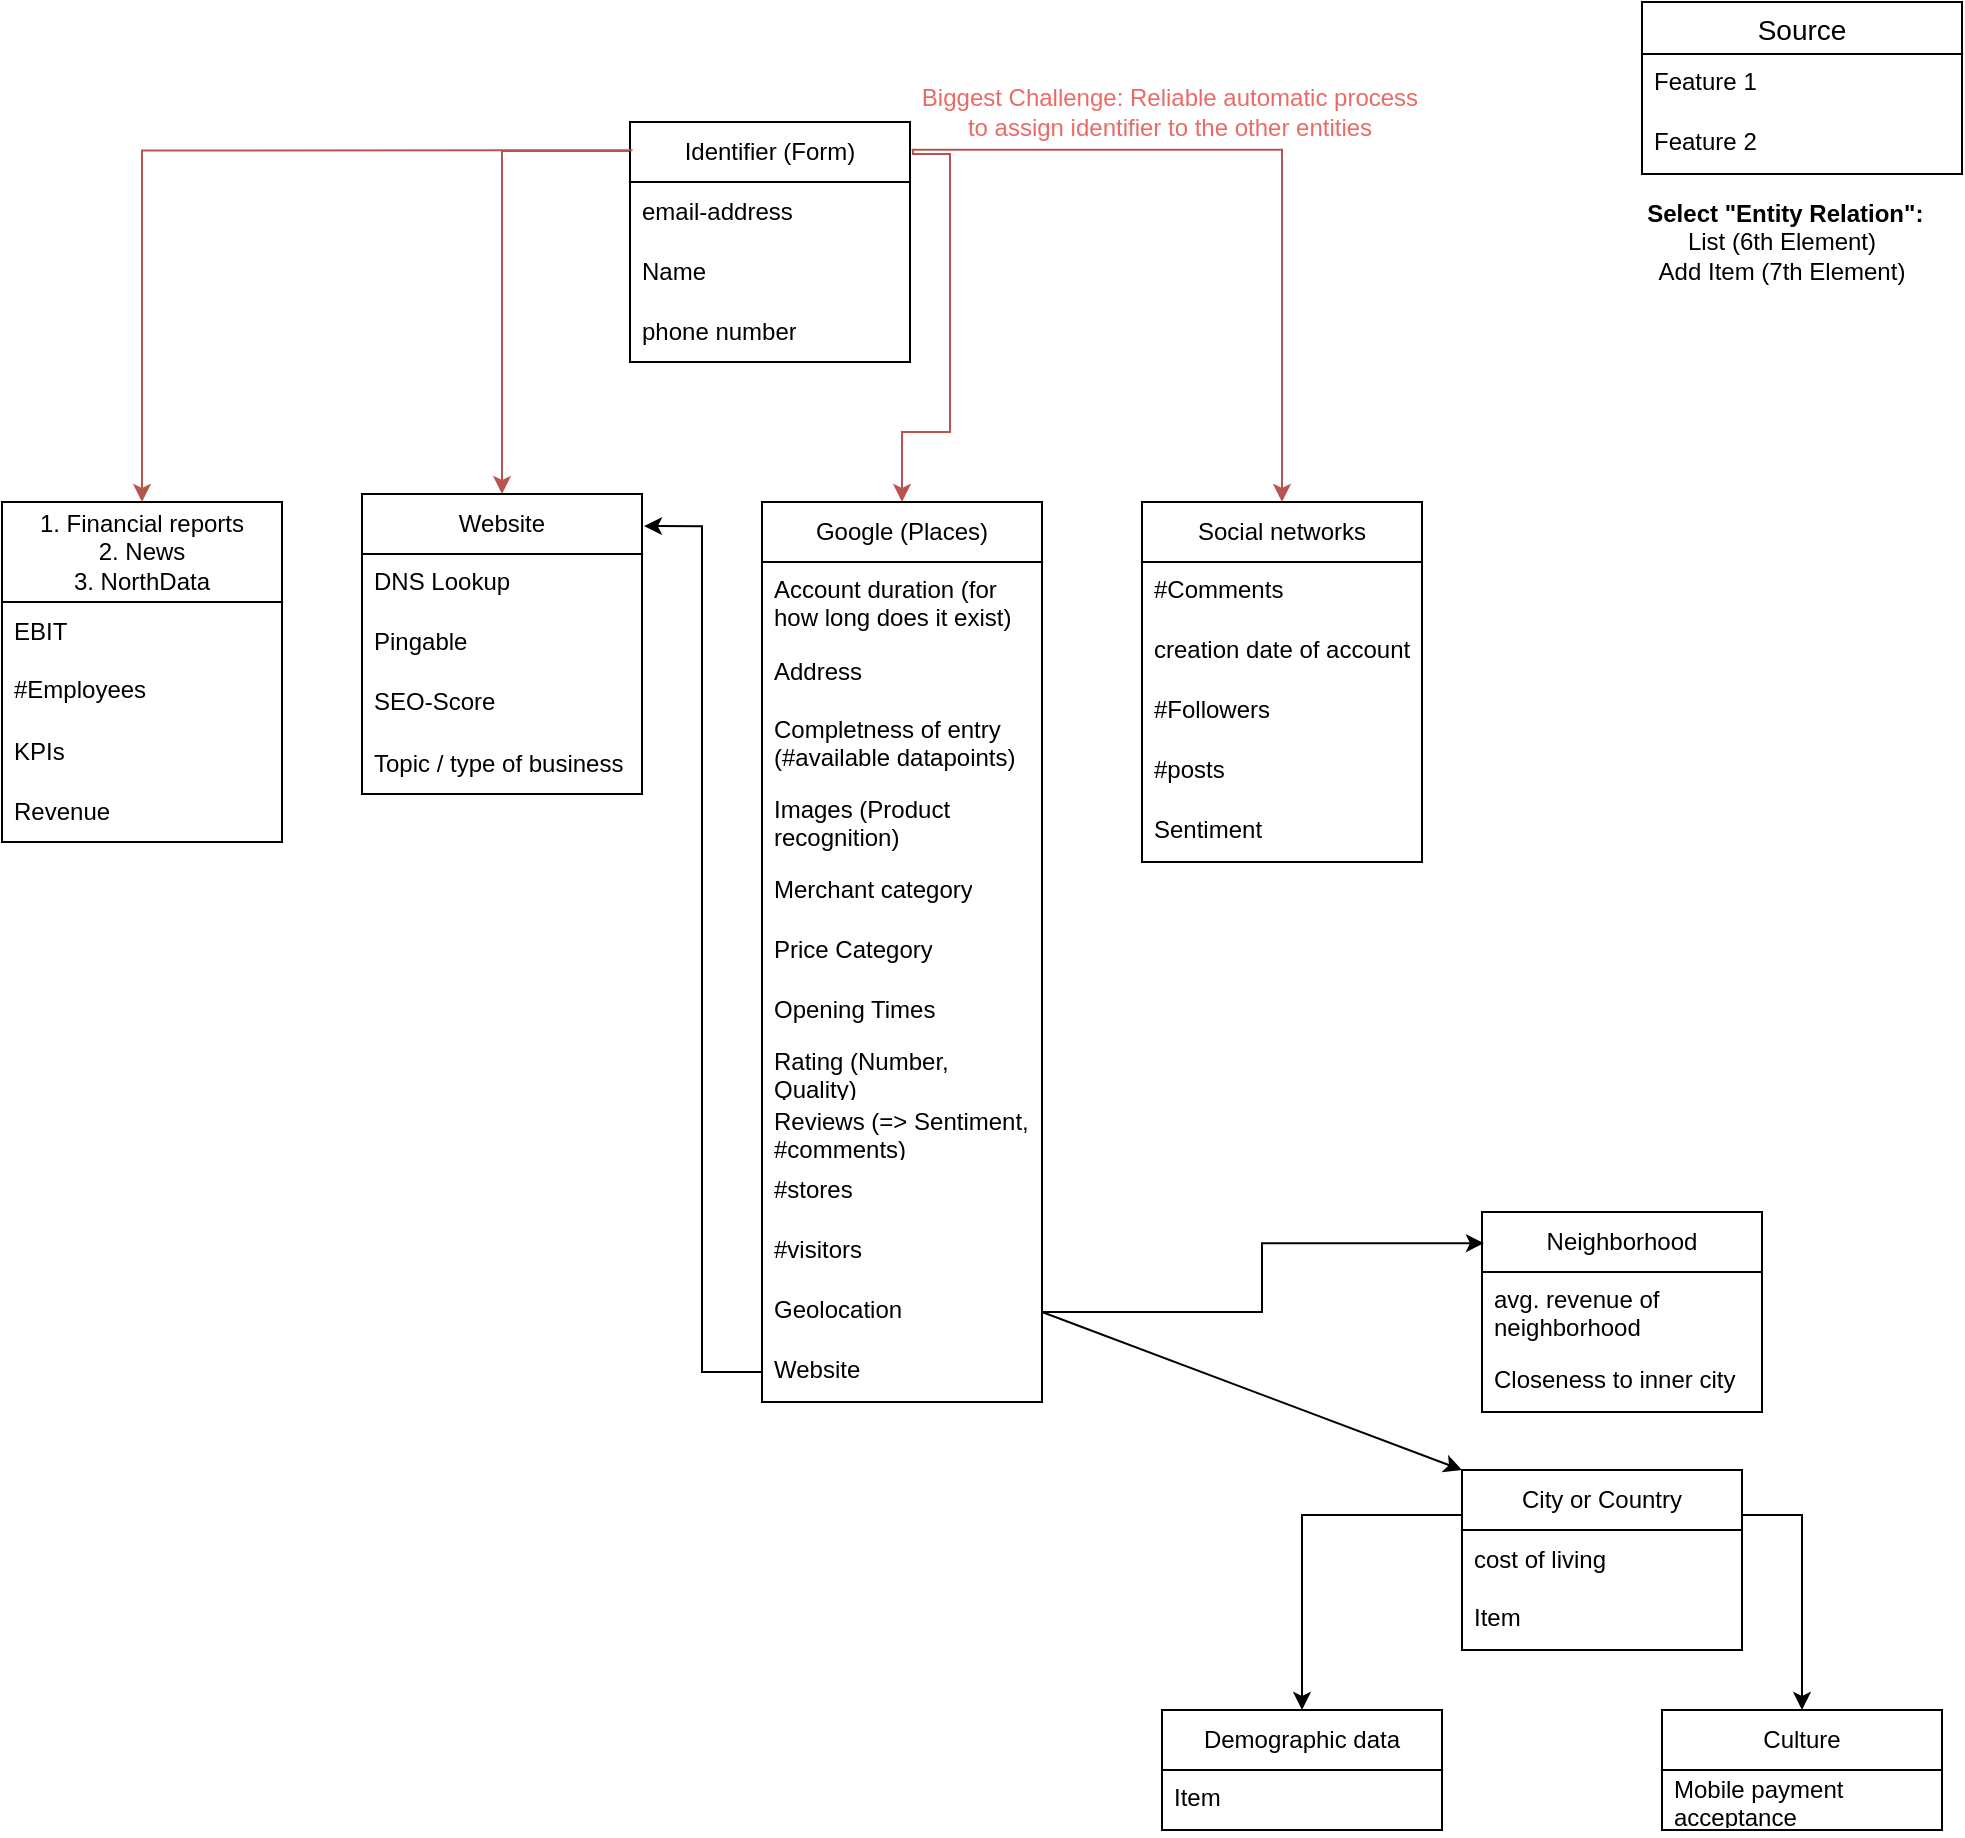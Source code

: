 <mxfile version="22.0.8" type="device">
  <diagram name="Seite-1" id="UUuustUImdhG03Mf1kPU">
    <mxGraphModel dx="1434" dy="754" grid="1" gridSize="10" guides="1" tooltips="1" connect="1" arrows="1" fold="1" page="1" pageScale="1" pageWidth="827" pageHeight="1169" math="0" shadow="0">
      <root>
        <mxCell id="0" />
        <mxCell id="1" parent="0" />
        <mxCell id="t2PR1HFgGHEHyMLREC1b-1" value="&lt;div&gt;1. Financial reports&lt;/div&gt;&lt;div&gt;2. News&lt;br&gt;&lt;/div&gt;&lt;div&gt;3. NorthData&lt;/div&gt;" style="swimlane;fontStyle=0;childLayout=stackLayout;horizontal=1;startSize=50;horizontalStack=0;resizeParent=1;resizeParentMax=0;resizeLast=0;collapsible=1;marginBottom=0;whiteSpace=wrap;html=1;" parent="1" vertex="1">
          <mxGeometry x="30" y="260" width="140" height="170" as="geometry">
            <mxRectangle x="40" y="150" width="60" height="30" as="alternateBounds" />
          </mxGeometry>
        </mxCell>
        <mxCell id="t2PR1HFgGHEHyMLREC1b-4" value="EBIT" style="text;strokeColor=none;fillColor=none;align=left;verticalAlign=middle;spacingLeft=4;spacingRight=4;overflow=hidden;points=[[0,0.5],[1,0.5]];portConstraint=eastwest;rotatable=0;whiteSpace=wrap;html=1;" parent="t2PR1HFgGHEHyMLREC1b-1" vertex="1">
          <mxGeometry y="50" width="140" height="30" as="geometry" />
        </mxCell>
        <mxCell id="Y78iXLwfa2szWXZZDduz-14" value="#Employees" style="text;strokeColor=none;fillColor=none;spacingLeft=4;spacingRight=4;overflow=hidden;rotatable=0;points=[[0,0.5],[1,0.5]];portConstraint=eastwest;fontSize=12;whiteSpace=wrap;html=1;" parent="t2PR1HFgGHEHyMLREC1b-1" vertex="1">
          <mxGeometry y="80" width="140" height="30" as="geometry" />
        </mxCell>
        <mxCell id="t2PR1HFgGHEHyMLREC1b-3" value="KPIs" style="text;strokeColor=none;fillColor=none;align=left;verticalAlign=middle;spacingLeft=4;spacingRight=4;overflow=hidden;points=[[0,0.5],[1,0.5]];portConstraint=eastwest;rotatable=0;whiteSpace=wrap;html=1;" parent="t2PR1HFgGHEHyMLREC1b-1" vertex="1">
          <mxGeometry y="110" width="140" height="30" as="geometry" />
        </mxCell>
        <mxCell id="t2PR1HFgGHEHyMLREC1b-2" value="Revenue" style="text;strokeColor=none;fillColor=none;align=left;verticalAlign=middle;spacingLeft=4;spacingRight=4;overflow=hidden;points=[[0,0.5],[1,0.5]];portConstraint=eastwest;rotatable=0;whiteSpace=wrap;html=1;" parent="t2PR1HFgGHEHyMLREC1b-1" vertex="1">
          <mxGeometry y="140" width="140" height="30" as="geometry" />
        </mxCell>
        <mxCell id="t2PR1HFgGHEHyMLREC1b-55" style="edgeStyle=orthogonalEdgeStyle;rounded=0;orthogonalLoop=1;jettySize=auto;html=1;exitX=1.011;exitY=0.116;exitDx=0;exitDy=0;fillColor=#f8cecc;strokeColor=#B85450;exitPerimeter=0;" parent="1" source="t2PR1HFgGHEHyMLREC1b-9" target="t2PR1HFgGHEHyMLREC1b-27" edge="1">
          <mxGeometry relative="1" as="geometry">
            <Array as="points">
              <mxPoint x="485" y="86" />
              <mxPoint x="504" y="86" />
              <mxPoint x="504" y="225" />
              <mxPoint x="480" y="225" />
            </Array>
          </mxGeometry>
        </mxCell>
        <mxCell id="t2PR1HFgGHEHyMLREC1b-56" style="edgeStyle=orthogonalEdgeStyle;rounded=0;orthogonalLoop=1;jettySize=auto;html=1;entryX=0.5;entryY=0;entryDx=0;entryDy=0;fillColor=#f8cecc;strokeColor=#B85450;exitX=0.001;exitY=0.121;exitDx=0;exitDy=0;exitPerimeter=0;" parent="1" source="t2PR1HFgGHEHyMLREC1b-9" target="t2PR1HFgGHEHyMLREC1b-17" edge="1">
          <mxGeometry relative="1" as="geometry">
            <mxPoint x="340" y="90" as="sourcePoint" />
          </mxGeometry>
        </mxCell>
        <mxCell id="t2PR1HFgGHEHyMLREC1b-9" value="Identifier (Form)" style="swimlane;fontStyle=0;childLayout=stackLayout;horizontal=1;startSize=30;horizontalStack=0;resizeParent=1;resizeParentMax=0;resizeLast=0;collapsible=1;marginBottom=0;whiteSpace=wrap;html=1;" parent="1" vertex="1">
          <mxGeometry x="344" y="70" width="140" height="120" as="geometry">
            <mxRectangle x="344" y="70" width="60" height="30" as="alternateBounds" />
          </mxGeometry>
        </mxCell>
        <mxCell id="t2PR1HFgGHEHyMLREC1b-11" value="email-address" style="text;strokeColor=none;fillColor=none;align=left;verticalAlign=middle;spacingLeft=4;spacingRight=4;overflow=hidden;points=[[0,0.5],[1,0.5]];portConstraint=eastwest;rotatable=0;whiteSpace=wrap;html=1;" parent="t2PR1HFgGHEHyMLREC1b-9" vertex="1">
          <mxGeometry y="30" width="140" height="30" as="geometry" />
        </mxCell>
        <mxCell id="t2PR1HFgGHEHyMLREC1b-10" value="Name" style="text;strokeColor=none;fillColor=none;align=left;verticalAlign=middle;spacingLeft=4;spacingRight=4;overflow=hidden;points=[[0,0.5],[1,0.5]];portConstraint=eastwest;rotatable=0;whiteSpace=wrap;html=1;" parent="t2PR1HFgGHEHyMLREC1b-9" vertex="1">
          <mxGeometry y="60" width="140" height="30" as="geometry" />
        </mxCell>
        <mxCell id="t2PR1HFgGHEHyMLREC1b-12" value="phone number" style="text;strokeColor=none;fillColor=none;align=left;verticalAlign=middle;spacingLeft=4;spacingRight=4;overflow=hidden;points=[[0,0.5],[1,0.5]];portConstraint=eastwest;rotatable=0;whiteSpace=wrap;html=1;" parent="t2PR1HFgGHEHyMLREC1b-9" vertex="1">
          <mxGeometry y="90" width="140" height="30" as="geometry" />
        </mxCell>
        <mxCell id="t2PR1HFgGHEHyMLREC1b-17" value="Website" style="swimlane;fontStyle=0;childLayout=stackLayout;horizontal=1;startSize=30;horizontalStack=0;resizeParent=1;resizeParentMax=0;resizeLast=0;collapsible=1;marginBottom=0;whiteSpace=wrap;html=1;" parent="1" vertex="1">
          <mxGeometry x="210" y="256" width="140" height="150" as="geometry">
            <mxRectangle x="40" y="150" width="60" height="30" as="alternateBounds" />
          </mxGeometry>
        </mxCell>
        <mxCell id="Y78iXLwfa2szWXZZDduz-3" value="DNS Lookup" style="text;strokeColor=none;fillColor=none;spacingLeft=4;spacingRight=4;overflow=hidden;rotatable=0;points=[[0,0.5],[1,0.5]];portConstraint=eastwest;fontSize=12;whiteSpace=wrap;html=1;" parent="t2PR1HFgGHEHyMLREC1b-17" vertex="1">
          <mxGeometry y="30" width="140" height="30" as="geometry" />
        </mxCell>
        <mxCell id="Y78iXLwfa2szWXZZDduz-1" value="Pingable" style="text;strokeColor=none;fillColor=none;spacingLeft=4;spacingRight=4;overflow=hidden;rotatable=0;points=[[0,0.5],[1,0.5]];portConstraint=eastwest;fontSize=12;whiteSpace=wrap;html=1;" parent="t2PR1HFgGHEHyMLREC1b-17" vertex="1">
          <mxGeometry y="60" width="140" height="30" as="geometry" />
        </mxCell>
        <mxCell id="Y78iXLwfa2szWXZZDduz-2" value="SEO-Score" style="text;strokeColor=none;fillColor=none;spacingLeft=4;spacingRight=4;overflow=hidden;rotatable=0;points=[[0,0.5],[1,0.5]];portConstraint=eastwest;fontSize=12;whiteSpace=wrap;html=1;" parent="t2PR1HFgGHEHyMLREC1b-17" vertex="1">
          <mxGeometry y="90" width="140" height="30" as="geometry" />
        </mxCell>
        <mxCell id="t2PR1HFgGHEHyMLREC1b-19" value="Topic / type of business" style="text;strokeColor=none;fillColor=none;align=left;verticalAlign=middle;spacingLeft=4;spacingRight=4;overflow=hidden;points=[[0,0.5],[1,0.5]];portConstraint=eastwest;rotatable=0;whiteSpace=wrap;html=1;" parent="t2PR1HFgGHEHyMLREC1b-17" vertex="1">
          <mxGeometry y="120" width="140" height="30" as="geometry" />
        </mxCell>
        <mxCell id="t2PR1HFgGHEHyMLREC1b-25" value="Demographic data" style="swimlane;fontStyle=0;childLayout=stackLayout;horizontal=1;startSize=30;horizontalStack=0;resizeParent=1;resizeParentMax=0;resizeLast=0;collapsible=1;marginBottom=0;whiteSpace=wrap;html=1;" parent="1" vertex="1">
          <mxGeometry x="610" y="864" width="140" height="60" as="geometry">
            <mxRectangle x="40" y="150" width="60" height="30" as="alternateBounds" />
          </mxGeometry>
        </mxCell>
        <mxCell id="t2PR1HFgGHEHyMLREC1b-71" value="Item" style="text;strokeColor=none;fillColor=none;spacingLeft=4;spacingRight=4;overflow=hidden;rotatable=0;points=[[0,0.5],[1,0.5]];portConstraint=eastwest;fontSize=12;whiteSpace=wrap;html=1;" parent="t2PR1HFgGHEHyMLREC1b-25" vertex="1">
          <mxGeometry y="30" width="140" height="30" as="geometry" />
        </mxCell>
        <mxCell id="t2PR1HFgGHEHyMLREC1b-62" style="edgeStyle=orthogonalEdgeStyle;rounded=0;orthogonalLoop=1;jettySize=auto;html=1;exitX=1;exitY=0.25;exitDx=0;exitDy=0;entryX=0.5;entryY=0;entryDx=0;entryDy=0;" parent="1" source="Y78iXLwfa2szWXZZDduz-6" target="t2PR1HFgGHEHyMLREC1b-35" edge="1">
          <mxGeometry relative="1" as="geometry" />
        </mxCell>
        <mxCell id="t2PR1HFgGHEHyMLREC1b-27" value="Google (Places)" style="swimlane;fontStyle=0;childLayout=stackLayout;horizontal=1;startSize=30;horizontalStack=0;resizeParent=1;resizeParentMax=0;resizeLast=0;collapsible=1;marginBottom=0;whiteSpace=wrap;html=1;" parent="1" vertex="1">
          <mxGeometry x="410" y="260" width="140" height="450" as="geometry">
            <mxRectangle x="410" y="260" width="60" height="30" as="alternateBounds" />
          </mxGeometry>
        </mxCell>
        <mxCell id="Y78iXLwfa2szWXZZDduz-15" value="Account duration (for how long does it exist)&lt;br&gt;" style="text;strokeColor=none;fillColor=none;spacingLeft=4;spacingRight=4;overflow=hidden;rotatable=0;points=[[0,0.5],[1,0.5]];portConstraint=eastwest;fontSize=12;whiteSpace=wrap;html=1;" parent="t2PR1HFgGHEHyMLREC1b-27" vertex="1">
          <mxGeometry y="30" width="140" height="40" as="geometry" />
        </mxCell>
        <mxCell id="t2PR1HFgGHEHyMLREC1b-30" value="Address" style="text;strokeColor=none;fillColor=none;align=left;verticalAlign=middle;spacingLeft=4;spacingRight=4;overflow=hidden;points=[[0,0.5],[1,0.5]];portConstraint=eastwest;rotatable=0;whiteSpace=wrap;html=1;" parent="t2PR1HFgGHEHyMLREC1b-27" vertex="1">
          <mxGeometry y="70" width="140" height="30" as="geometry" />
        </mxCell>
        <mxCell id="Y78iXLwfa2szWXZZDduz-22" value="Completness of entry (#available datapoints)" style="text;strokeColor=none;fillColor=none;spacingLeft=4;spacingRight=4;overflow=hidden;rotatable=0;points=[[0,0.5],[1,0.5]];portConstraint=eastwest;fontSize=12;whiteSpace=wrap;html=1;" parent="t2PR1HFgGHEHyMLREC1b-27" vertex="1">
          <mxGeometry y="100" width="140" height="40" as="geometry" />
        </mxCell>
        <mxCell id="Y78iXLwfa2szWXZZDduz-16" value="Images (Product recognition)" style="text;strokeColor=none;fillColor=none;spacingLeft=4;spacingRight=4;overflow=hidden;rotatable=0;points=[[0,0.5],[1,0.5]];portConstraint=eastwest;fontSize=12;whiteSpace=wrap;html=1;" parent="t2PR1HFgGHEHyMLREC1b-27" vertex="1">
          <mxGeometry y="140" width="140" height="40" as="geometry" />
        </mxCell>
        <mxCell id="Y78iXLwfa2szWXZZDduz-17" value="Merchant category" style="text;strokeColor=none;fillColor=none;spacingLeft=4;spacingRight=4;overflow=hidden;rotatable=0;points=[[0,0.5],[1,0.5]];portConstraint=eastwest;fontSize=12;whiteSpace=wrap;html=1;" parent="t2PR1HFgGHEHyMLREC1b-27" vertex="1">
          <mxGeometry y="180" width="140" height="30" as="geometry" />
        </mxCell>
        <mxCell id="Y78iXLwfa2szWXZZDduz-5" value="Price Category" style="text;strokeColor=none;fillColor=none;spacingLeft=4;spacingRight=4;overflow=hidden;rotatable=0;points=[[0,0.5],[1,0.5]];portConstraint=eastwest;fontSize=12;whiteSpace=wrap;html=1;" parent="t2PR1HFgGHEHyMLREC1b-27" vertex="1">
          <mxGeometry y="210" width="140" height="30" as="geometry" />
        </mxCell>
        <mxCell id="Y78iXLwfa2szWXZZDduz-4" value="Opening Times" style="text;strokeColor=none;fillColor=none;spacingLeft=4;spacingRight=4;overflow=hidden;rotatable=0;points=[[0,0.5],[1,0.5]];portConstraint=eastwest;fontSize=12;whiteSpace=wrap;html=1;" parent="t2PR1HFgGHEHyMLREC1b-27" vertex="1">
          <mxGeometry y="240" width="140" height="30" as="geometry" />
        </mxCell>
        <mxCell id="t2PR1HFgGHEHyMLREC1b-29" value="Rating (Number, Quality)" style="text;strokeColor=none;fillColor=none;align=left;verticalAlign=middle;spacingLeft=4;spacingRight=4;overflow=hidden;points=[[0,0.5],[1,0.5]];portConstraint=eastwest;rotatable=0;whiteSpace=wrap;html=1;" parent="t2PR1HFgGHEHyMLREC1b-27" vertex="1">
          <mxGeometry y="270" width="140" height="30" as="geometry" />
        </mxCell>
        <mxCell id="t2PR1HFgGHEHyMLREC1b-28" value="Reviews (=&amp;gt; Sentiment, #comments)" style="text;strokeColor=none;fillColor=none;align=left;verticalAlign=middle;spacingLeft=4;spacingRight=4;overflow=hidden;points=[[0,0.5],[1,0.5]];portConstraint=eastwest;rotatable=0;whiteSpace=wrap;html=1;" parent="t2PR1HFgGHEHyMLREC1b-27" vertex="1">
          <mxGeometry y="300" width="140" height="30" as="geometry" />
        </mxCell>
        <mxCell id="t2PR1HFgGHEHyMLREC1b-31" value="#stores" style="text;strokeColor=none;fillColor=none;spacingLeft=4;spacingRight=4;overflow=hidden;rotatable=0;points=[[0,0.5],[1,0.5]];portConstraint=eastwest;fontSize=12;whiteSpace=wrap;html=1;" parent="t2PR1HFgGHEHyMLREC1b-27" vertex="1">
          <mxGeometry y="330" width="140" height="30" as="geometry" />
        </mxCell>
        <mxCell id="Y78iXLwfa2szWXZZDduz-18" value="#visitors" style="text;strokeColor=none;fillColor=none;spacingLeft=4;spacingRight=4;overflow=hidden;rotatable=0;points=[[0,0.5],[1,0.5]];portConstraint=eastwest;fontSize=12;whiteSpace=wrap;html=1;" parent="t2PR1HFgGHEHyMLREC1b-27" vertex="1">
          <mxGeometry y="360" width="140" height="30" as="geometry" />
        </mxCell>
        <mxCell id="t2PR1HFgGHEHyMLREC1b-33" value="Geolocation" style="text;strokeColor=none;fillColor=none;spacingLeft=4;spacingRight=4;overflow=hidden;rotatable=0;points=[[0,0.5],[1,0.5]];portConstraint=eastwest;fontSize=12;whiteSpace=wrap;html=1;" parent="t2PR1HFgGHEHyMLREC1b-27" vertex="1">
          <mxGeometry y="390" width="140" height="30" as="geometry" />
        </mxCell>
        <mxCell id="t2PR1HFgGHEHyMLREC1b-32" value="Website" style="text;strokeColor=none;fillColor=none;spacingLeft=4;spacingRight=4;overflow=hidden;rotatable=0;points=[[0,0.5],[1,0.5]];portConstraint=eastwest;fontSize=12;whiteSpace=wrap;html=1;" parent="t2PR1HFgGHEHyMLREC1b-27" vertex="1">
          <mxGeometry y="420" width="140" height="30" as="geometry" />
        </mxCell>
        <mxCell id="t2PR1HFgGHEHyMLREC1b-35" value="Culture" style="swimlane;fontStyle=0;childLayout=stackLayout;horizontal=1;startSize=30;horizontalStack=0;resizeParent=1;resizeParentMax=0;resizeLast=0;collapsible=1;marginBottom=0;whiteSpace=wrap;html=1;" parent="1" vertex="1">
          <mxGeometry x="860" y="864" width="140" height="60" as="geometry">
            <mxRectangle x="40" y="150" width="60" height="30" as="alternateBounds" />
          </mxGeometry>
        </mxCell>
        <mxCell id="t2PR1HFgGHEHyMLREC1b-36" value="Mobile payment acceptance" style="text;strokeColor=none;fillColor=none;align=left;verticalAlign=middle;spacingLeft=4;spacingRight=4;overflow=hidden;points=[[0,0.5],[1,0.5]];portConstraint=eastwest;rotatable=0;whiteSpace=wrap;html=1;" parent="t2PR1HFgGHEHyMLREC1b-35" vertex="1">
          <mxGeometry y="30" width="140" height="30" as="geometry" />
        </mxCell>
        <mxCell id="t2PR1HFgGHEHyMLREC1b-40" value="Neighborhood" style="swimlane;fontStyle=0;childLayout=stackLayout;horizontal=1;startSize=30;horizontalStack=0;resizeParent=1;resizeParentMax=0;resizeLast=0;collapsible=1;marginBottom=0;whiteSpace=wrap;html=1;" parent="1" vertex="1">
          <mxGeometry x="770" y="615" width="140" height="100" as="geometry">
            <mxRectangle x="40" y="150" width="60" height="30" as="alternateBounds" />
          </mxGeometry>
        </mxCell>
        <mxCell id="t2PR1HFgGHEHyMLREC1b-70" value="avg. revenue of neighborhood&amp;nbsp;" style="text;strokeColor=none;fillColor=none;spacingLeft=4;spacingRight=4;overflow=hidden;rotatable=0;points=[[0,0.5],[1,0.5]];portConstraint=eastwest;fontSize=12;whiteSpace=wrap;html=1;" parent="t2PR1HFgGHEHyMLREC1b-40" vertex="1">
          <mxGeometry y="30" width="140" height="40" as="geometry" />
        </mxCell>
        <mxCell id="Y78iXLwfa2szWXZZDduz-23" value="Closeness to inner city" style="text;strokeColor=none;fillColor=none;spacingLeft=4;spacingRight=4;overflow=hidden;rotatable=0;points=[[0,0.5],[1,0.5]];portConstraint=eastwest;fontSize=12;whiteSpace=wrap;html=1;" parent="t2PR1HFgGHEHyMLREC1b-40" vertex="1">
          <mxGeometry y="70" width="140" height="30" as="geometry" />
        </mxCell>
        <mxCell id="t2PR1HFgGHEHyMLREC1b-42" value="Social networks" style="swimlane;fontStyle=0;childLayout=stackLayout;horizontal=1;startSize=30;horizontalStack=0;resizeParent=1;resizeParentMax=0;resizeLast=0;collapsible=1;marginBottom=0;whiteSpace=wrap;html=1;" parent="1" vertex="1">
          <mxGeometry x="600" y="260" width="140" height="180" as="geometry">
            <mxRectangle x="40" y="150" width="60" height="30" as="alternateBounds" />
          </mxGeometry>
        </mxCell>
        <mxCell id="t2PR1HFgGHEHyMLREC1b-48" value="#Comments" style="text;strokeColor=none;fillColor=none;spacingLeft=4;spacingRight=4;overflow=hidden;rotatable=0;points=[[0,0.5],[1,0.5]];portConstraint=eastwest;fontSize=12;whiteSpace=wrap;html=1;" parent="t2PR1HFgGHEHyMLREC1b-42" vertex="1">
          <mxGeometry y="30" width="140" height="30" as="geometry" />
        </mxCell>
        <mxCell id="t2PR1HFgGHEHyMLREC1b-53" value="creation date of account" style="text;strokeColor=none;fillColor=none;spacingLeft=4;spacingRight=4;overflow=hidden;rotatable=0;points=[[0,0.5],[1,0.5]];portConstraint=eastwest;fontSize=12;whiteSpace=wrap;html=1;" parent="t2PR1HFgGHEHyMLREC1b-42" vertex="1">
          <mxGeometry y="60" width="140" height="30" as="geometry" />
        </mxCell>
        <mxCell id="t2PR1HFgGHEHyMLREC1b-47" value="#Followers" style="text;strokeColor=none;fillColor=none;spacingLeft=4;spacingRight=4;overflow=hidden;rotatable=0;points=[[0,0.5],[1,0.5]];portConstraint=eastwest;fontSize=12;whiteSpace=wrap;html=1;" parent="t2PR1HFgGHEHyMLREC1b-42" vertex="1">
          <mxGeometry y="90" width="140" height="30" as="geometry" />
        </mxCell>
        <mxCell id="t2PR1HFgGHEHyMLREC1b-49" value="#posts" style="text;strokeColor=none;fillColor=none;spacingLeft=4;spacingRight=4;overflow=hidden;rotatable=0;points=[[0,0.5],[1,0.5]];portConstraint=eastwest;fontSize=12;whiteSpace=wrap;html=1;" parent="t2PR1HFgGHEHyMLREC1b-42" vertex="1">
          <mxGeometry y="120" width="140" height="30" as="geometry" />
        </mxCell>
        <mxCell id="t2PR1HFgGHEHyMLREC1b-52" value="Sentiment" style="text;strokeColor=none;fillColor=none;spacingLeft=4;spacingRight=4;overflow=hidden;rotatable=0;points=[[0,0.5],[1,0.5]];portConstraint=eastwest;fontSize=12;whiteSpace=wrap;html=1;" parent="t2PR1HFgGHEHyMLREC1b-42" vertex="1">
          <mxGeometry y="150" width="140" height="30" as="geometry" />
        </mxCell>
        <mxCell id="t2PR1HFgGHEHyMLREC1b-57" style="edgeStyle=orthogonalEdgeStyle;rounded=0;orthogonalLoop=1;jettySize=auto;html=1;exitX=0.009;exitY=0.118;exitDx=0;exitDy=0;entryX=0.5;entryY=0;entryDx=0;entryDy=0;fillColor=#f8cecc;strokeColor=#B85450;exitPerimeter=0;" parent="1" source="t2PR1HFgGHEHyMLREC1b-9" target="t2PR1HFgGHEHyMLREC1b-1" edge="1">
          <mxGeometry relative="1" as="geometry" />
        </mxCell>
        <mxCell id="t2PR1HFgGHEHyMLREC1b-58" style="edgeStyle=orthogonalEdgeStyle;rounded=0;orthogonalLoop=1;jettySize=auto;html=1;exitX=1.006;exitY=0.116;exitDx=0;exitDy=0;entryX=0.5;entryY=0;entryDx=0;entryDy=0;fillColor=#f8cecc;strokeColor=#B85450;exitPerimeter=0;" parent="1" source="t2PR1HFgGHEHyMLREC1b-9" target="t2PR1HFgGHEHyMLREC1b-42" edge="1">
          <mxGeometry relative="1" as="geometry" />
        </mxCell>
        <mxCell id="t2PR1HFgGHEHyMLREC1b-59" style="edgeStyle=orthogonalEdgeStyle;rounded=0;orthogonalLoop=1;jettySize=auto;html=1;exitX=0;exitY=0.5;exitDx=0;exitDy=0;entryX=1.007;entryY=0.107;entryDx=0;entryDy=0;entryPerimeter=0;" parent="1" source="t2PR1HFgGHEHyMLREC1b-32" target="t2PR1HFgGHEHyMLREC1b-17" edge="1">
          <mxGeometry relative="1" as="geometry" />
        </mxCell>
        <mxCell id="t2PR1HFgGHEHyMLREC1b-65" value="Source" style="swimlane;fontStyle=0;childLayout=stackLayout;horizontal=1;startSize=26;horizontalStack=0;resizeParent=1;resizeParentMax=0;resizeLast=0;collapsible=1;marginBottom=0;align=center;fontSize=14;" parent="1" vertex="1">
          <mxGeometry x="850" y="10" width="160" height="86" as="geometry" />
        </mxCell>
        <mxCell id="t2PR1HFgGHEHyMLREC1b-66" value="Feature 1" style="text;strokeColor=none;fillColor=none;spacingLeft=4;spacingRight=4;overflow=hidden;rotatable=0;points=[[0,0.5],[1,0.5]];portConstraint=eastwest;fontSize=12;whiteSpace=wrap;html=1;" parent="t2PR1HFgGHEHyMLREC1b-65" vertex="1">
          <mxGeometry y="26" width="160" height="30" as="geometry" />
        </mxCell>
        <mxCell id="t2PR1HFgGHEHyMLREC1b-67" value="Feature 2" style="text;strokeColor=none;fillColor=none;spacingLeft=4;spacingRight=4;overflow=hidden;rotatable=0;points=[[0,0.5],[1,0.5]];portConstraint=eastwest;fontSize=12;whiteSpace=wrap;html=1;" parent="t2PR1HFgGHEHyMLREC1b-65" vertex="1">
          <mxGeometry y="56" width="160" height="30" as="geometry" />
        </mxCell>
        <mxCell id="t2PR1HFgGHEHyMLREC1b-72" value="&lt;div&gt;&lt;b&gt;&amp;nbsp;Select &quot;Entity Relation&quot;:&lt;/b&gt;&lt;/div&gt;&lt;div&gt;List (6th Element)&lt;br&gt;Add Item (7th Element)&lt;br&gt;&lt;/div&gt;" style="text;html=1;strokeColor=none;fillColor=none;align=center;verticalAlign=middle;whiteSpace=wrap;rounded=0;" parent="1" vertex="1">
          <mxGeometry x="840" y="105" width="160" height="50" as="geometry" />
        </mxCell>
        <mxCell id="Y78iXLwfa2szWXZZDduz-20" style="edgeStyle=orthogonalEdgeStyle;rounded=0;orthogonalLoop=1;jettySize=auto;html=1;exitX=0;exitY=0.25;exitDx=0;exitDy=0;entryX=0.5;entryY=0;entryDx=0;entryDy=0;" parent="1" source="Y78iXLwfa2szWXZZDduz-6" target="t2PR1HFgGHEHyMLREC1b-25" edge="1">
          <mxGeometry relative="1" as="geometry" />
        </mxCell>
        <mxCell id="Y78iXLwfa2szWXZZDduz-6" value="City or Country" style="swimlane;fontStyle=0;childLayout=stackLayout;horizontal=1;startSize=30;horizontalStack=0;resizeParent=1;resizeParentMax=0;resizeLast=0;collapsible=1;marginBottom=0;whiteSpace=wrap;html=1;" parent="1" vertex="1">
          <mxGeometry x="760" y="744" width="140" height="90" as="geometry">
            <mxRectangle x="40" y="150" width="60" height="30" as="alternateBounds" />
          </mxGeometry>
        </mxCell>
        <mxCell id="Y78iXLwfa2szWXZZDduz-7" value="cost of living" style="text;strokeColor=none;fillColor=none;align=left;verticalAlign=middle;spacingLeft=4;spacingRight=4;overflow=hidden;points=[[0,0.5],[1,0.5]];portConstraint=eastwest;rotatable=0;whiteSpace=wrap;html=1;" parent="Y78iXLwfa2szWXZZDduz-6" vertex="1">
          <mxGeometry y="30" width="140" height="30" as="geometry" />
        </mxCell>
        <mxCell id="Y78iXLwfa2szWXZZDduz-8" value="Item" style="text;strokeColor=none;fillColor=none;spacingLeft=4;spacingRight=4;overflow=hidden;rotatable=0;points=[[0,0.5],[1,0.5]];portConstraint=eastwest;fontSize=12;whiteSpace=wrap;html=1;" parent="Y78iXLwfa2szWXZZDduz-6" vertex="1">
          <mxGeometry y="60" width="140" height="30" as="geometry" />
        </mxCell>
        <mxCell id="Y78iXLwfa2szWXZZDduz-9" value="" style="endArrow=classic;html=1;rounded=0;exitX=1;exitY=0.5;exitDx=0;exitDy=0;entryX=0;entryY=0;entryDx=0;entryDy=0;" parent="1" source="t2PR1HFgGHEHyMLREC1b-33" target="Y78iXLwfa2szWXZZDduz-6" edge="1">
          <mxGeometry width="50" height="50" relative="1" as="geometry">
            <mxPoint x="540" y="610" as="sourcePoint" />
            <mxPoint x="590" y="560" as="targetPoint" />
            <Array as="points" />
          </mxGeometry>
        </mxCell>
        <mxCell id="Y78iXLwfa2szWXZZDduz-19" style="edgeStyle=orthogonalEdgeStyle;rounded=0;orthogonalLoop=1;jettySize=auto;html=1;exitX=1;exitY=0.5;exitDx=0;exitDy=0;entryX=0.007;entryY=0.156;entryDx=0;entryDy=0;entryPerimeter=0;" parent="1" source="t2PR1HFgGHEHyMLREC1b-33" target="t2PR1HFgGHEHyMLREC1b-40" edge="1">
          <mxGeometry relative="1" as="geometry" />
        </mxCell>
        <mxCell id="Y78iXLwfa2szWXZZDduz-21" value="Biggest Challenge: Reliable automatic process to assign identifier to the other entities" style="text;html=1;strokeColor=none;fillColor=none;align=center;verticalAlign=middle;whiteSpace=wrap;rounded=0;fontColor=#EA6B66;" parent="1" vertex="1">
          <mxGeometry x="484" y="50" width="260" height="30" as="geometry" />
        </mxCell>
      </root>
    </mxGraphModel>
  </diagram>
</mxfile>
